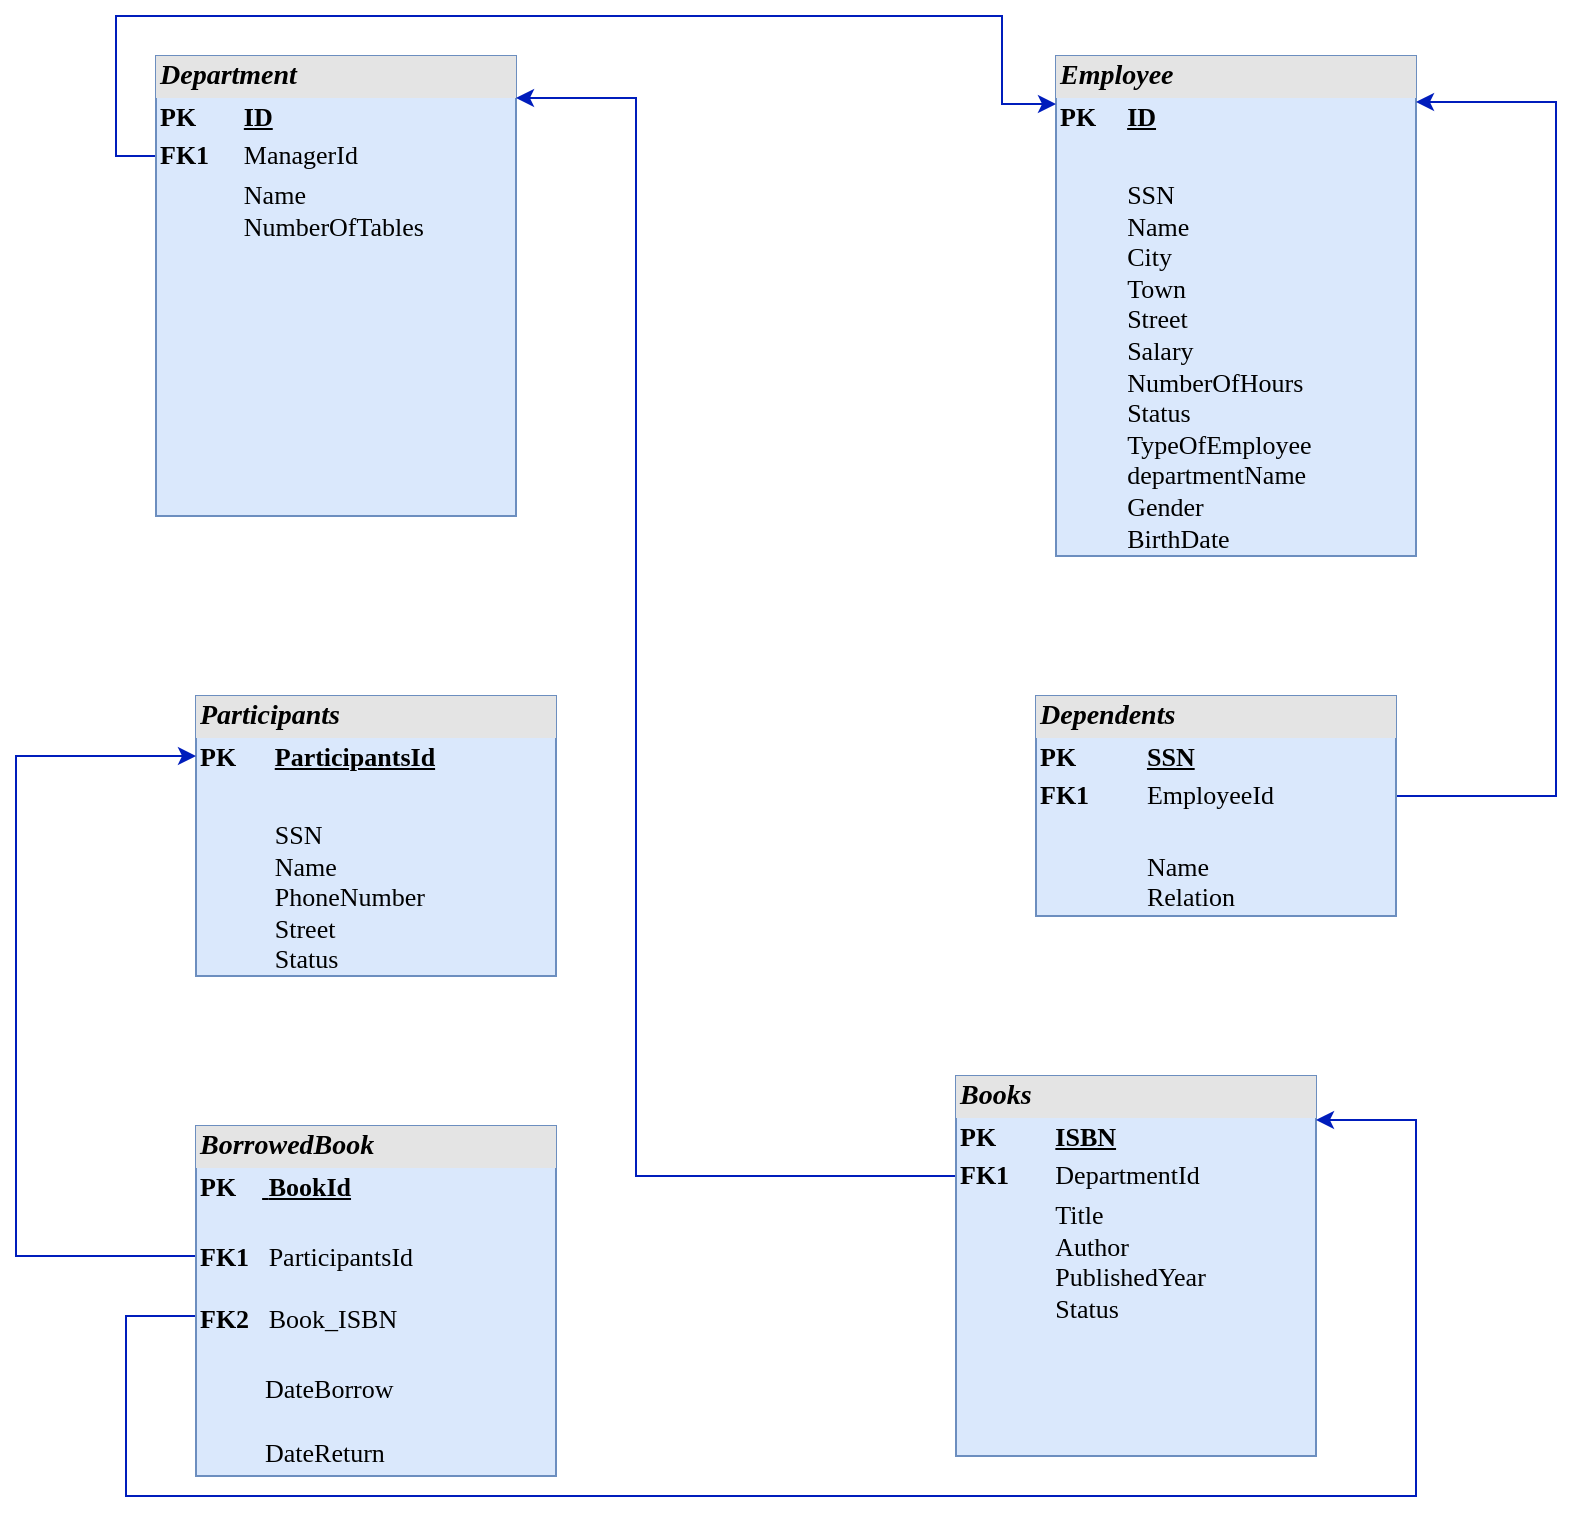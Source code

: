 <mxfile version="13.9.9" type="device"><diagram id="4nVMrt2uXwQmMlqRvR4L" name="Page-1"><mxGraphModel dx="1024" dy="592" grid="1" gridSize="10" guides="1" tooltips="1" connect="1" arrows="1" fold="1" page="1" pageScale="1" pageWidth="850" pageHeight="1100" math="0" shadow="0"><root><mxCell id="0"/><mxCell id="1" parent="0"/><mxCell id="bU6mSB5hpTbtCrTHbOrF-5" value="&lt;div style=&quot;box-sizing: border-box ; width: 100% ; background: rgb(228 , 228 , 228) ; padding: 2px&quot;&gt;&lt;font face=&quot;Times New Roman&quot; style=&quot;font-size: 14px&quot;&gt;&lt;i&gt;&lt;b&gt;Employee&lt;/b&gt;&lt;/i&gt;&lt;/font&gt;&lt;/div&gt;&lt;table style=&quot;width: 100% ; font-size: 13px&quot; cellpadding=&quot;2&quot; cellspacing=&quot;0&quot;&gt;&lt;tbody&gt;&lt;tr&gt;&lt;td&gt;&lt;font face=&quot;Times New Roman&quot; style=&quot;font-size: 13px&quot;&gt;&lt;b&gt;PK&lt;/b&gt;&lt;/font&gt;&lt;/td&gt;&lt;td&gt;&lt;font face=&quot;Times New Roman&quot; style=&quot;font-size: 13px&quot;&gt;&lt;u&gt;&lt;b&gt;ID&lt;/b&gt;&lt;/u&gt;&lt;/font&gt;&lt;/td&gt;&lt;/tr&gt;&lt;tr&gt;&lt;td&gt;&lt;font face=&quot;Times New Roman&quot; style=&quot;font-size: 13px&quot;&gt;&lt;br&gt;&lt;/font&gt;&lt;/td&gt;&lt;td&gt;&lt;font face=&quot;Times New Roman&quot; style=&quot;font-size: 13px&quot;&gt;&lt;br&gt;&lt;/font&gt;&lt;/td&gt;&lt;/tr&gt;&lt;tr&gt;&lt;td&gt;&lt;/td&gt;&lt;td&gt;&lt;font face=&quot;Times New Roman&quot; style=&quot;font-size: 13px&quot;&gt;SSN&lt;br&gt;Name&lt;br&gt;City&lt;br&gt;Town&lt;br&gt;Street&lt;br&gt;Salary&lt;br&gt;NumberOfHours&lt;br&gt;Status&lt;br&gt;TypeOfEmployee&lt;br&gt;departmentName&lt;br&gt;Gender&lt;br&gt;BirthDate&lt;br&gt;&lt;br&gt;&lt;br&gt;&lt;/font&gt;&lt;/td&gt;&lt;/tr&gt;&lt;/tbody&gt;&lt;/table&gt;" style="verticalAlign=top;align=left;overflow=fill;html=1;fillColor=#dae8fc;strokeColor=#6c8ebf;" parent="1" vertex="1"><mxGeometry x="560" y="100" width="180" height="250" as="geometry"/></mxCell><mxCell id="bU6mSB5hpTbtCrTHbOrF-13" style="edgeStyle=orthogonalEdgeStyle;rounded=0;orthogonalLoop=1;jettySize=auto;html=1;exitX=0;exitY=0.192;exitDx=0;exitDy=0;exitPerimeter=0;fillColor=#0050ef;strokeColor=#001DBC;" parent="1" source="bU6mSB5hpTbtCrTHbOrF-6" edge="1"><mxGeometry relative="1" as="geometry"><mxPoint x="560" y="124" as="targetPoint"/><Array as="points"><mxPoint x="110" y="150"/><mxPoint x="90" y="150"/><mxPoint x="90" y="80"/><mxPoint x="533" y="80"/><mxPoint x="533" y="124"/></Array></mxGeometry></mxCell><mxCell id="bU6mSB5hpTbtCrTHbOrF-6" value="&lt;div style=&quot;box-sizing: border-box ; width: 100% ; background: rgb(228 , 228 , 228) ; padding: 2px&quot;&gt;&lt;font style=&quot;font-size: 14px&quot; face=&quot;Times New Roman&quot;&gt;&lt;b&gt;&lt;i&gt;Department&lt;/i&gt;&lt;/b&gt;&lt;/font&gt;&lt;/div&gt;&lt;table style=&quot;width: 100% ; font-size: 13px&quot; cellpadding=&quot;2&quot; cellspacing=&quot;0&quot;&gt;&lt;tbody&gt;&lt;tr&gt;&lt;td&gt;&lt;font style=&quot;font-size: 13px&quot; face=&quot;Times New Roman&quot;&gt;&lt;b&gt;PK&lt;/b&gt;&lt;/font&gt;&lt;/td&gt;&lt;td&gt;&lt;font style=&quot;font-size: 13px&quot; face=&quot;Times New Roman&quot;&gt;&lt;b&gt;&lt;u&gt;ID&lt;/u&gt;&lt;br&gt;&lt;/b&gt;&lt;/font&gt;&lt;/td&gt;&lt;/tr&gt;&lt;tr&gt;&lt;td&gt;&lt;font style=&quot;font-size: 13px&quot; face=&quot;Times New Roman&quot;&gt;&lt;b&gt;FK1&lt;/b&gt;&lt;/font&gt;&lt;/td&gt;&lt;td&gt;&lt;font style=&quot;font-size: 13px&quot; face=&quot;Times New Roman&quot;&gt;ManagerId&lt;/font&gt;&lt;/td&gt;&lt;/tr&gt;&lt;tr&gt;&lt;td&gt;&lt;/td&gt;&lt;td&gt;&lt;font style=&quot;font-size: 13px&quot; face=&quot;Times New Roman&quot;&gt;Name&lt;br&gt;NumberOfTables&lt;br&gt;&lt;br&gt;&lt;/font&gt;&lt;/td&gt;&lt;/tr&gt;&lt;/tbody&gt;&lt;/table&gt;" style="verticalAlign=top;align=left;overflow=fill;html=1;fillColor=#dae8fc;strokeColor=#6c8ebf;" parent="1" vertex="1"><mxGeometry x="110" y="100" width="180" height="230" as="geometry"/></mxCell><mxCell id="bU6mSB5hpTbtCrTHbOrF-19" style="edgeStyle=orthogonalEdgeStyle;rounded=0;orthogonalLoop=1;jettySize=auto;html=1;exitX=0;exitY=0.5;exitDx=0;exitDy=0;fillColor=#0050ef;strokeColor=#001DBC;" parent="1" source="bU6mSB5hpTbtCrTHbOrF-7" edge="1"><mxGeometry relative="1" as="geometry"><mxPoint x="740" y="123" as="targetPoint"/><Array as="points"><mxPoint x="550" y="470"/><mxPoint x="810" y="470"/><mxPoint x="810" y="123"/></Array></mxGeometry></mxCell><mxCell id="bU6mSB5hpTbtCrTHbOrF-7" value="&lt;div style=&quot;box-sizing: border-box ; width: 100% ; background: rgb(228 , 228 , 228) ; padding: 2px&quot;&gt;&lt;font face=&quot;Times New Roman&quot; style=&quot;font-size: 14px&quot;&gt;&lt;b&gt;&lt;i&gt;Dependents&lt;/i&gt;&lt;/b&gt;&lt;/font&gt;&lt;/div&gt;&lt;table style=&quot;width: 100% ; font-size: 13px&quot; cellpadding=&quot;2&quot; cellspacing=&quot;0&quot;&gt;&lt;tbody&gt;&lt;tr&gt;&lt;td&gt;&lt;font face=&quot;Times New Roman&quot; style=&quot;font-size: 13px&quot;&gt;&lt;b&gt;PK&lt;/b&gt;&lt;/font&gt;&lt;/td&gt;&lt;td&gt;&lt;font face=&quot;Times New Roman&quot; style=&quot;font-size: 13px&quot;&gt;&lt;u&gt;&lt;b&gt;SSN&lt;/b&gt;&lt;/u&gt;&lt;/font&gt;&lt;/td&gt;&lt;/tr&gt;&lt;tr&gt;&lt;td&gt;&lt;font face=&quot;Times New Roman&quot; style=&quot;font-size: 13px&quot;&gt;&lt;b&gt;FK1&lt;/b&gt;&lt;/font&gt;&lt;/td&gt;&lt;td&gt;&lt;font face=&quot;Times New Roman&quot; style=&quot;font-size: 13px&quot;&gt;EmployeeId&lt;/font&gt;&lt;/td&gt;&lt;/tr&gt;&lt;tr&gt;&lt;td&gt;&lt;/td&gt;&lt;td&gt;&lt;font face=&quot;Times New Roman&quot; style=&quot;font-size: 13px&quot;&gt;&lt;br&gt;Name&lt;br&gt;Relation&lt;/font&gt;&lt;/td&gt;&lt;/tr&gt;&lt;/tbody&gt;&lt;/table&gt;" style="verticalAlign=top;align=left;overflow=fill;html=1;fillColor=#dae8fc;strokeColor=#6c8ebf;" parent="1" vertex="1"><mxGeometry x="550" y="420" width="180" height="110" as="geometry"/></mxCell><mxCell id="bU6mSB5hpTbtCrTHbOrF-8" value="&lt;div style=&quot;box-sizing: border-box ; width: 100% ; background: rgb(228 , 228 , 228) ; padding: 2px&quot;&gt;&lt;font face=&quot;Times New Roman&quot; style=&quot;font-size: 14px&quot;&gt;&lt;b&gt;&lt;i&gt;Participants&lt;/i&gt;&lt;/b&gt;&lt;/font&gt;&lt;/div&gt;&lt;table style=&quot;width: 100% ; font-size: 13px&quot; cellpadding=&quot;2&quot; cellspacing=&quot;0&quot;&gt;&lt;tbody&gt;&lt;tr&gt;&lt;td&gt;&lt;font face=&quot;Times New Roman&quot; style=&quot;font-size: 13px&quot;&gt;&lt;b&gt;PK&lt;/b&gt;&lt;/font&gt;&lt;/td&gt;&lt;td&gt;&lt;font face=&quot;Times New Roman&quot; style=&quot;font-size: 13px&quot;&gt;&lt;u&gt;&lt;b&gt;ParticipantsId&lt;/b&gt;&lt;/u&gt;&lt;/font&gt;&lt;/td&gt;&lt;/tr&gt;&lt;tr&gt;&lt;td&gt;&lt;font face=&quot;Times New Roman&quot; style=&quot;font-size: 13px&quot;&gt;&lt;br&gt;&lt;/font&gt;&lt;/td&gt;&lt;td&gt;&lt;font face=&quot;Times New Roman&quot; style=&quot;font-size: 13px&quot;&gt;&lt;br&gt;&lt;/font&gt;&lt;/td&gt;&lt;/tr&gt;&lt;tr&gt;&lt;td&gt;&lt;/td&gt;&lt;td&gt;&lt;font face=&quot;Times New Roman&quot; style=&quot;font-size: 13px&quot;&gt;SSN&lt;br&gt;Name&lt;br&gt;PhoneNumber&lt;br&gt;Street&lt;br&gt;Status&lt;br&gt;&lt;br&gt;&lt;br&gt;&lt;/font&gt;&lt;/td&gt;&lt;/tr&gt;&lt;/tbody&gt;&lt;/table&gt;" style="verticalAlign=top;align=left;overflow=fill;html=1;fillColor=#dae8fc;strokeColor=#6c8ebf;" parent="1" vertex="1"><mxGeometry x="130" y="420" width="180" height="140" as="geometry"/></mxCell><mxCell id="bU6mSB5hpTbtCrTHbOrF-14" style="edgeStyle=orthogonalEdgeStyle;rounded=0;orthogonalLoop=1;jettySize=auto;html=1;fillColor=#0050ef;strokeColor=#001DBC;" parent="1" source="bU6mSB5hpTbtCrTHbOrF-9" edge="1"><mxGeometry relative="1" as="geometry"><mxPoint x="290" y="121" as="targetPoint"/><Array as="points"><mxPoint x="350" y="660"/><mxPoint x="350" y="121"/></Array></mxGeometry></mxCell><mxCell id="bU6mSB5hpTbtCrTHbOrF-9" value="&lt;div style=&quot;box-sizing: border-box ; width: 100% ; background: rgb(228 , 228 , 228) ; padding: 2px&quot;&gt;&lt;font style=&quot;font-size: 14px&quot; face=&quot;Times New Roman&quot;&gt;&lt;b&gt;&lt;i&gt;Books&lt;/i&gt;&lt;/b&gt;&lt;/font&gt;&lt;/div&gt;&lt;table style=&quot;width: 100% ; font-size: 13px&quot; cellpadding=&quot;2&quot; cellspacing=&quot;0&quot;&gt;&lt;tbody&gt;&lt;tr&gt;&lt;td&gt;&lt;font style=&quot;font-size: 13px&quot; face=&quot;Times New Roman&quot;&gt;&lt;b&gt;PK&lt;/b&gt;&lt;/font&gt;&lt;/td&gt;&lt;td&gt;&lt;font style=&quot;font-size: 13px&quot; face=&quot;Times New Roman&quot;&gt;&lt;u&gt;&lt;b&gt;ISBN&lt;/b&gt;&lt;/u&gt;&lt;br&gt;&lt;/font&gt;&lt;/td&gt;&lt;/tr&gt;&lt;tr&gt;&lt;td&gt;&lt;font style=&quot;font-size: 13px&quot; face=&quot;Times New Roman&quot;&gt;&lt;b&gt;FK1&lt;/b&gt;&lt;/font&gt;&lt;/td&gt;&lt;td&gt;&lt;font style=&quot;font-size: 13px&quot; face=&quot;Times New Roman&quot;&gt;DepartmentId&lt;/font&gt;&lt;/td&gt;&lt;/tr&gt;&lt;tr&gt;&lt;td&gt;&lt;/td&gt;&lt;td&gt;&lt;font style=&quot;font-size: 13px&quot; face=&quot;Times New Roman&quot;&gt;Title&lt;br&gt;Author&lt;br&gt;PublishedYear&lt;br&gt;Status&lt;/font&gt;&lt;/td&gt;&lt;/tr&gt;&lt;/tbody&gt;&lt;/table&gt;" style="verticalAlign=top;align=left;overflow=fill;html=1;fillColor=#dae8fc;strokeColor=#6c8ebf;" parent="1" vertex="1"><mxGeometry x="510" y="610" width="180" height="190" as="geometry"/></mxCell><mxCell id="bU6mSB5hpTbtCrTHbOrF-15" style="edgeStyle=orthogonalEdgeStyle;rounded=0;orthogonalLoop=1;jettySize=auto;html=1;fillColor=#0050ef;strokeColor=#001DBC;" parent="1" source="bU6mSB5hpTbtCrTHbOrF-10" edge="1"><mxGeometry relative="1" as="geometry"><mxPoint x="130" y="450" as="targetPoint"/><Array as="points"><mxPoint x="40" y="700"/><mxPoint x="40" y="450"/></Array></mxGeometry></mxCell><mxCell id="bU6mSB5hpTbtCrTHbOrF-16" style="edgeStyle=orthogonalEdgeStyle;rounded=0;orthogonalLoop=1;jettySize=auto;html=1;fillColor=#0050ef;strokeColor=#001DBC;" parent="1" source="bU6mSB5hpTbtCrTHbOrF-10" edge="1"><mxGeometry relative="1" as="geometry"><mxPoint x="690" y="632" as="targetPoint"/><Array as="points"><mxPoint x="95" y="730"/><mxPoint x="95" y="820"/><mxPoint x="740" y="820"/><mxPoint x="740" y="632"/></Array></mxGeometry></mxCell><mxCell id="bU6mSB5hpTbtCrTHbOrF-10" value="&lt;div style=&quot;box-sizing: border-box ; width: 100% ; background: rgb(228 , 228 , 228) ; padding: 2px&quot;&gt;&lt;font face=&quot;Times New Roman&quot; style=&quot;font-size: 14px&quot;&gt;&lt;b&gt;&lt;i&gt;BorrowedBook&lt;/i&gt;&lt;/b&gt;&lt;/font&gt;&lt;/div&gt;&lt;table style=&quot;width: 100% ; font-size: 13px&quot; cellpadding=&quot;2&quot; cellspacing=&quot;0&quot;&gt;&lt;tbody&gt;&lt;tr&gt;&lt;td&gt;&lt;font face=&quot;Times New Roman&quot; style=&quot;font-size: 13px&quot;&gt;&lt;b&gt;PK&lt;/b&gt;&amp;nbsp; &amp;nbsp; &lt;u&gt;&amp;nbsp;&lt;b&gt;BookId&lt;/b&gt;&lt;/u&gt;&lt;br&gt;&lt;br&gt;&lt;/font&gt;&lt;/td&gt;&lt;td&gt;&lt;font face=&quot;Times New Roman&quot; style=&quot;font-size: 13px&quot;&gt;&lt;br&gt;&lt;/font&gt;&lt;/td&gt;&lt;/tr&gt;&lt;tr&gt;&lt;td&gt;&lt;font face=&quot;Times New Roman&quot; style=&quot;font-size: 13px&quot;&gt;&lt;b&gt;FK1&lt;/b&gt;&amp;nbsp; &amp;nbsp;ParticipantsId&lt;br&gt;&lt;br&gt;&lt;b&gt;FK2&lt;/b&gt;&amp;nbsp; &amp;nbsp;Book_ISBN&lt;br&gt;&lt;br&gt;&lt;/font&gt;&lt;/td&gt;&lt;td&gt;&lt;font face=&quot;Times New Roman&quot; style=&quot;font-size: 13px&quot;&gt;&lt;br&gt;&lt;/font&gt;&lt;/td&gt;&lt;/tr&gt;&lt;tr&gt;&lt;td&gt;&lt;font face=&quot;Times New Roman&quot; style=&quot;font-size: 13px&quot;&gt;&amp;nbsp; &amp;nbsp; &amp;nbsp; &amp;nbsp; &amp;nbsp; DateBorrow&lt;br&gt;&lt;br&gt;&amp;nbsp; &amp;nbsp; &amp;nbsp; &amp;nbsp; &amp;nbsp; DateReturn&lt;/font&gt;&lt;/td&gt;&lt;td&gt;&lt;font face=&quot;Times New Roman&quot; style=&quot;font-size: 13px&quot;&gt;&lt;br&gt;&lt;br&gt;&lt;/font&gt;&lt;/td&gt;&lt;/tr&gt;&lt;/tbody&gt;&lt;/table&gt;" style="verticalAlign=top;align=left;overflow=fill;html=1;fillColor=#dae8fc;strokeColor=#6c8ebf;" parent="1" vertex="1"><mxGeometry x="130" y="635" width="180" height="175" as="geometry"/></mxCell></root></mxGraphModel></diagram></mxfile>